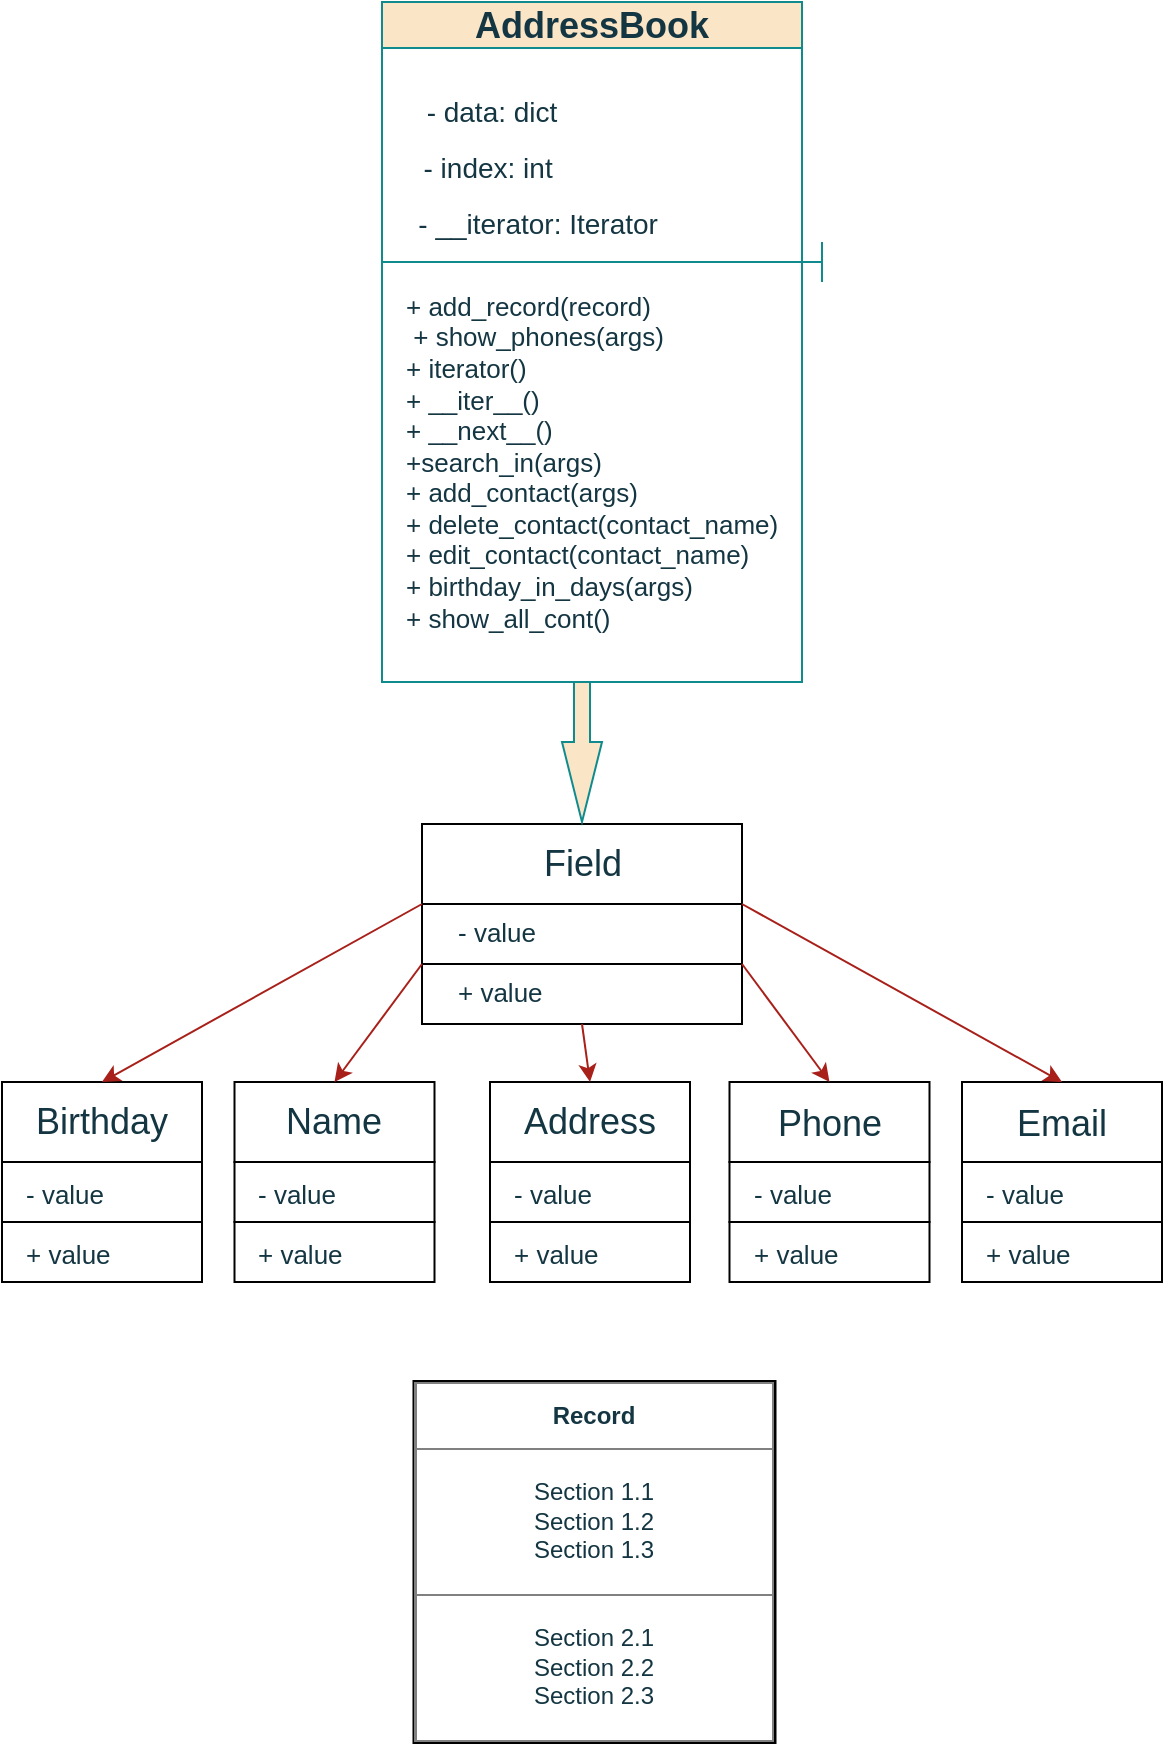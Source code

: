 <mxfile version="21.6.3" type="github">
  <diagram name="Сторінка-1" id="X34uXBFHBQ1U8Xl85ax0">
    <mxGraphModel dx="538" dy="277" grid="1" gridSize="10" guides="1" tooltips="1" connect="1" arrows="1" fold="1" page="1" pageScale="1" pageWidth="827" pageHeight="1169" math="0" shadow="0">
      <root>
        <mxCell id="0" />
        <mxCell id="1" parent="0" />
        <mxCell id="awaDhILhFS4YZEdiU3oN-5" value="&lt;font style=&quot;font-size: 18px;&quot;&gt;AddressBook&lt;/font&gt;" style="swimlane;whiteSpace=wrap;html=1;strokeColor=#0F8B8D;labelBackgroundColor=none;fillColor=#FAE5C7;fontColor=#143642;" vertex="1" parent="1">
          <mxGeometry x="300" y="30" width="210" height="340" as="geometry">
            <mxRectangle x="300" y="30" width="120" height="30" as="alternateBounds" />
          </mxGeometry>
        </mxCell>
        <mxCell id="awaDhILhFS4YZEdiU3oN-7" value="- data: dict" style="text;html=1;strokeColor=none;fillColor=none;align=center;verticalAlign=middle;whiteSpace=wrap;rounded=0;fontColor=#143642;fontSize=14;" vertex="1" parent="awaDhILhFS4YZEdiU3oN-5">
          <mxGeometry x="10" y="40" width="90" height="30" as="geometry" />
        </mxCell>
        <mxCell id="awaDhILhFS4YZEdiU3oN-10" value="- index: int&amp;nbsp;" style="text;html=1;strokeColor=none;fillColor=none;align=center;verticalAlign=middle;whiteSpace=wrap;rounded=0;fontColor=#143642;fontSize=14;" vertex="1" parent="awaDhILhFS4YZEdiU3oN-5">
          <mxGeometry x="10" y="68" width="90" height="30" as="geometry" />
        </mxCell>
        <mxCell id="awaDhILhFS4YZEdiU3oN-12" value="" style="shape=crossbar;whiteSpace=wrap;html=1;rounded=1;strokeColor=#0F8B8D;fontColor=#143642;fillColor=#FAE5C7;" vertex="1" parent="awaDhILhFS4YZEdiU3oN-5">
          <mxGeometry y="120" width="220" height="20" as="geometry" />
        </mxCell>
        <mxCell id="awaDhILhFS4YZEdiU3oN-16" value="&lt;div style=&quot;font-size: 13px;&quot;&gt;&lt;font style=&quot;font-size: 13px;&quot;&gt;+ add_record(record)&amp;nbsp; &amp;nbsp; &amp;nbsp; &amp;nbsp; &amp;nbsp; &amp;nbsp; &amp;nbsp;&lt;/font&gt;&lt;/div&gt;&lt;div style=&quot;font-size: 13px;&quot;&gt;&lt;font style=&quot;font-size: 13px;&quot;&gt;&amp;nbsp;+ show_phones(args)&amp;nbsp; &amp;nbsp; &amp;nbsp; &amp;nbsp; &amp;nbsp; &amp;nbsp; &amp;nbsp;&lt;/font&gt;&lt;/div&gt;&lt;div style=&quot;font-size: 13px;&quot;&gt;&lt;span style=&quot;background-color: initial;&quot;&gt;&lt;font style=&quot;font-size: 13px;&quot;&gt;+ iterator()&amp;nbsp; &amp;nbsp; &amp;nbsp; &amp;nbsp; &amp;nbsp; &amp;nbsp; &amp;nbsp; &amp;nbsp; &amp;nbsp; &amp;nbsp; &amp;nbsp;&lt;/font&gt;&lt;/span&gt;&lt;/div&gt;&lt;div style=&quot;font-size: 13px;&quot;&gt;&lt;span style=&quot;background-color: initial;&quot;&gt;&lt;font style=&quot;font-size: 13px;&quot;&gt;+ __iter__()&amp;nbsp; &amp;nbsp; &amp;nbsp; &amp;nbsp; &amp;nbsp; &amp;nbsp; &amp;nbsp; &amp;nbsp; &amp;nbsp; &amp;nbsp;&lt;/font&gt;&lt;/span&gt;&lt;/div&gt;&lt;div style=&quot;font-size: 13px;&quot;&gt;&lt;font style=&quot;font-size: 13px;&quot;&gt;+ __next__()&amp;nbsp; &amp;nbsp; &amp;nbsp; &amp;nbsp; &amp;nbsp; &amp;nbsp; &amp;nbsp; &amp;nbsp; &amp;nbsp; &amp;nbsp;&amp;nbsp;&lt;span style=&quot;background-color: initial;&quot;&gt;&amp;nbsp; &amp;nbsp; +search_in(args)&amp;nbsp; &amp;nbsp; &amp;nbsp; &amp;nbsp; &amp;nbsp; &amp;nbsp; &amp;nbsp;&amp;nbsp;&lt;/span&gt;&lt;/font&gt;&lt;/div&gt;&lt;div style=&quot;font-size: 13px;&quot;&gt;&lt;font style=&quot;font-size: 13px;&quot;&gt;+ add_contact(args)&amp;nbsp; &amp;nbsp; &amp;nbsp; &amp;nbsp; &amp;nbsp;&lt;/font&gt;&lt;/div&gt;&lt;div style=&quot;font-size: 13px;&quot;&gt;&lt;span style=&quot;background-color: initial;&quot;&gt;&lt;font style=&quot;font-size: 13px;&quot;&gt;+ delete_contact(contact_name)&amp;nbsp;&amp;nbsp;&lt;/font&gt;&lt;/span&gt;&lt;/div&gt;&lt;div style=&quot;font-size: 13px;&quot;&gt;&lt;font style=&quot;font-size: 13px;&quot;&gt;+ edit_contact(contact_name)&amp;nbsp; &amp;nbsp; &amp;nbsp;&lt;/font&gt;&lt;/div&gt;&lt;div style=&quot;font-size: 13px;&quot;&gt;&lt;font style=&quot;font-size: 13px;&quot;&gt;+ birthday_in_days(args)&amp;nbsp;&lt;/font&gt;&lt;/div&gt;&lt;div style=&quot;font-size: 13px;&quot;&gt;&lt;font style=&quot;font-size: 13px;&quot;&gt;+ show_all_cont()&lt;/font&gt;&lt;/div&gt;" style="text;html=1;strokeColor=none;fillColor=none;align=left;verticalAlign=middle;whiteSpace=wrap;rounded=0;fontColor=#143642;" vertex="1" parent="awaDhILhFS4YZEdiU3oN-5">
          <mxGeometry x="10" y="120" width="200" height="220" as="geometry" />
        </mxCell>
        <mxCell id="awaDhILhFS4YZEdiU3oN-17" style="edgeStyle=orthogonalEdgeStyle;rounded=0;orthogonalLoop=1;jettySize=auto;html=1;exitX=0.5;exitY=1;exitDx=0;exitDy=0;strokeColor=#A8201A;fontColor=#143642;fillColor=#FAE5C7;" edge="1" parent="awaDhILhFS4YZEdiU3oN-5" source="awaDhILhFS4YZEdiU3oN-16" target="awaDhILhFS4YZEdiU3oN-16">
          <mxGeometry relative="1" as="geometry" />
        </mxCell>
        <mxCell id="awaDhILhFS4YZEdiU3oN-11" value="- __iterator: Iterator&amp;nbsp;" style="text;html=1;strokeColor=none;fillColor=none;align=center;verticalAlign=middle;whiteSpace=wrap;rounded=0;fontColor=#143642;fontSize=14;" vertex="1" parent="1">
          <mxGeometry x="310" y="126" width="140" height="30" as="geometry" />
        </mxCell>
        <mxCell id="awaDhILhFS4YZEdiU3oN-18" value="" style="rounded=0;whiteSpace=wrap;html=1;" vertex="1" parent="1">
          <mxGeometry x="320" y="441" width="160" height="40" as="geometry" />
        </mxCell>
        <mxCell id="awaDhILhFS4YZEdiU3oN-19" value="Field    " style="text;html=1;strokeColor=none;fillColor=none;align=center;verticalAlign=middle;whiteSpace=wrap;rounded=0;fontColor=#143642;fontSize=18;" vertex="1" parent="1">
          <mxGeometry x="332.5" y="446" width="135" height="30" as="geometry" />
        </mxCell>
        <mxCell id="awaDhILhFS4YZEdiU3oN-20" value="" style="rounded=0;whiteSpace=wrap;html=1;" vertex="1" parent="1">
          <mxGeometry x="320" y="481" width="160" height="30" as="geometry" />
        </mxCell>
        <mxCell id="awaDhILhFS4YZEdiU3oN-21" value="&lt;font style=&quot;font-size: 13px;&quot;&gt;- value&lt;/font&gt;" style="text;html=1;strokeColor=none;fillColor=none;align=left;verticalAlign=middle;whiteSpace=wrap;rounded=0;fontColor=#143642;fontSize=18;" vertex="1" parent="1">
          <mxGeometry x="335.5" y="481" width="124.5" height="25" as="geometry" />
        </mxCell>
        <mxCell id="awaDhILhFS4YZEdiU3oN-22" value="" style="rounded=0;whiteSpace=wrap;html=1;" vertex="1" parent="1">
          <mxGeometry x="320" y="511" width="160" height="30" as="geometry" />
        </mxCell>
        <mxCell id="awaDhILhFS4YZEdiU3oN-23" value="&lt;font style=&quot;font-size: 13px;&quot;&gt;+ value&lt;/font&gt;" style="text;html=1;strokeColor=none;fillColor=none;align=left;verticalAlign=middle;whiteSpace=wrap;rounded=0;fontColor=#143642;fontSize=18;" vertex="1" parent="1">
          <mxGeometry x="335.5" y="511" width="124.5" height="25" as="geometry" />
        </mxCell>
        <mxCell id="awaDhILhFS4YZEdiU3oN-24" value="" style="html=1;shadow=0;dashed=0;align=center;verticalAlign=middle;shape=mxgraph.arrows2.arrow;dy=0.6;dx=40;direction=south;notch=0;strokeColor=#0F8B8D;fontColor=#143642;fillColor=#FAE5C7;" vertex="1" parent="1">
          <mxGeometry x="390" y="370" width="20" height="70" as="geometry" />
        </mxCell>
        <mxCell id="awaDhILhFS4YZEdiU3oN-31" value="" style="rounded=0;whiteSpace=wrap;html=1;" vertex="1" parent="1">
          <mxGeometry x="354" y="570" width="100" height="40" as="geometry" />
        </mxCell>
        <mxCell id="awaDhILhFS4YZEdiU3oN-32" value="Address " style="text;html=1;strokeColor=none;fillColor=none;align=center;verticalAlign=middle;whiteSpace=wrap;rounded=0;fontColor=#143642;fontSize=18;" vertex="1" parent="1">
          <mxGeometry x="364" y="575" width="80" height="30" as="geometry" />
        </mxCell>
        <mxCell id="awaDhILhFS4YZEdiU3oN-33" value="" style="rounded=0;whiteSpace=wrap;html=1;" vertex="1" parent="1">
          <mxGeometry x="354" y="610" width="100" height="30" as="geometry" />
        </mxCell>
        <mxCell id="awaDhILhFS4YZEdiU3oN-34" value="&lt;font style=&quot;font-size: 13px;&quot;&gt;- value&lt;/font&gt;" style="text;html=1;strokeColor=none;fillColor=none;align=left;verticalAlign=middle;whiteSpace=wrap;rounded=0;fontColor=#143642;fontSize=18;" vertex="1" parent="1">
          <mxGeometry x="364" y="610" width="70" height="30" as="geometry" />
        </mxCell>
        <mxCell id="awaDhILhFS4YZEdiU3oN-35" value="" style="rounded=0;whiteSpace=wrap;html=1;" vertex="1" parent="1">
          <mxGeometry x="354" y="640" width="100" height="30" as="geometry" />
        </mxCell>
        <mxCell id="awaDhILhFS4YZEdiU3oN-36" value="&lt;font style=&quot;font-size: 13px;&quot;&gt;+ value&lt;/font&gt;" style="text;html=1;strokeColor=none;fillColor=none;align=left;verticalAlign=middle;whiteSpace=wrap;rounded=0;fontColor=#143642;fontSize=18;" vertex="1" parent="1">
          <mxGeometry x="364" y="640" width="60" height="30" as="geometry" />
        </mxCell>
        <mxCell id="awaDhILhFS4YZEdiU3oN-52" value="" style="rounded=0;whiteSpace=wrap;html=1;" vertex="1" parent="1">
          <mxGeometry x="473.75" y="570" width="100" height="40" as="geometry" />
        </mxCell>
        <mxCell id="awaDhILhFS4YZEdiU3oN-53" value="Phone " style="text;html=1;strokeColor=none;fillColor=none;align=center;verticalAlign=middle;whiteSpace=wrap;rounded=0;fontColor=#143642;fontSize=18;" vertex="1" parent="1">
          <mxGeometry x="483.75" y="576" width="80" height="30" as="geometry" />
        </mxCell>
        <mxCell id="awaDhILhFS4YZEdiU3oN-54" value="" style="rounded=0;whiteSpace=wrap;html=1;" vertex="1" parent="1">
          <mxGeometry x="473.75" y="610" width="100" height="30" as="geometry" />
        </mxCell>
        <mxCell id="awaDhILhFS4YZEdiU3oN-55" value="&lt;font style=&quot;font-size: 13px;&quot;&gt;- value&lt;/font&gt;" style="text;html=1;strokeColor=none;fillColor=none;align=left;verticalAlign=middle;whiteSpace=wrap;rounded=0;fontColor=#143642;fontSize=18;" vertex="1" parent="1">
          <mxGeometry x="483.75" y="610" width="70" height="30" as="geometry" />
        </mxCell>
        <mxCell id="awaDhILhFS4YZEdiU3oN-56" value="" style="rounded=0;whiteSpace=wrap;html=1;" vertex="1" parent="1">
          <mxGeometry x="473.75" y="640" width="100" height="30" as="geometry" />
        </mxCell>
        <mxCell id="awaDhILhFS4YZEdiU3oN-57" value="&lt;font style=&quot;font-size: 13px;&quot;&gt;+ value&lt;/font&gt;" style="text;html=1;strokeColor=none;fillColor=none;align=left;verticalAlign=middle;whiteSpace=wrap;rounded=0;fontColor=#143642;fontSize=18;" vertex="1" parent="1">
          <mxGeometry x="483.75" y="640" width="60" height="30" as="geometry" />
        </mxCell>
        <mxCell id="awaDhILhFS4YZEdiU3oN-58" value="" style="rounded=0;whiteSpace=wrap;html=1;" vertex="1" parent="1">
          <mxGeometry x="226.25" y="570" width="100" height="40" as="geometry" />
        </mxCell>
        <mxCell id="awaDhILhFS4YZEdiU3oN-59" value="Name  " style="text;html=1;strokeColor=none;fillColor=none;align=center;verticalAlign=middle;whiteSpace=wrap;rounded=0;fontColor=#143642;fontSize=18;" vertex="1" parent="1">
          <mxGeometry x="236.25" y="575" width="80" height="30" as="geometry" />
        </mxCell>
        <mxCell id="awaDhILhFS4YZEdiU3oN-60" value="" style="rounded=0;whiteSpace=wrap;html=1;" vertex="1" parent="1">
          <mxGeometry x="226.25" y="610" width="100" height="30" as="geometry" />
        </mxCell>
        <mxCell id="awaDhILhFS4YZEdiU3oN-61" value="&lt;font style=&quot;font-size: 13px;&quot;&gt;- value&lt;/font&gt;" style="text;html=1;strokeColor=none;fillColor=none;align=left;verticalAlign=middle;whiteSpace=wrap;rounded=0;fontColor=#143642;fontSize=18;" vertex="1" parent="1">
          <mxGeometry x="236.25" y="610" width="70" height="30" as="geometry" />
        </mxCell>
        <mxCell id="awaDhILhFS4YZEdiU3oN-62" value="" style="rounded=0;whiteSpace=wrap;html=1;" vertex="1" parent="1">
          <mxGeometry x="226.25" y="640" width="100" height="30" as="geometry" />
        </mxCell>
        <mxCell id="awaDhILhFS4YZEdiU3oN-63" value="&lt;font style=&quot;font-size: 13px;&quot;&gt;+ value&lt;/font&gt;" style="text;html=1;strokeColor=none;fillColor=none;align=left;verticalAlign=middle;whiteSpace=wrap;rounded=0;fontColor=#143642;fontSize=18;" vertex="1" parent="1">
          <mxGeometry x="236.25" y="640" width="60" height="30" as="geometry" />
        </mxCell>
        <mxCell id="awaDhILhFS4YZEdiU3oN-64" value="" style="rounded=0;whiteSpace=wrap;html=1;" vertex="1" parent="1">
          <mxGeometry x="590" y="570" width="100" height="40" as="geometry" />
        </mxCell>
        <mxCell id="awaDhILhFS4YZEdiU3oN-65" value="Email   " style="text;html=1;strokeColor=none;fillColor=none;align=center;verticalAlign=middle;whiteSpace=wrap;rounded=0;fontColor=#143642;fontSize=18;" vertex="1" parent="1">
          <mxGeometry x="600" y="576" width="80" height="30" as="geometry" />
        </mxCell>
        <mxCell id="awaDhILhFS4YZEdiU3oN-66" value="" style="rounded=0;whiteSpace=wrap;html=1;" vertex="1" parent="1">
          <mxGeometry x="590" y="610" width="100" height="30" as="geometry" />
        </mxCell>
        <mxCell id="awaDhILhFS4YZEdiU3oN-67" value="&lt;font style=&quot;font-size: 13px;&quot;&gt;- value&lt;/font&gt;" style="text;html=1;strokeColor=none;fillColor=none;align=left;verticalAlign=middle;whiteSpace=wrap;rounded=0;fontColor=#143642;fontSize=18;" vertex="1" parent="1">
          <mxGeometry x="600" y="610" width="70" height="30" as="geometry" />
        </mxCell>
        <mxCell id="awaDhILhFS4YZEdiU3oN-68" value="" style="rounded=0;whiteSpace=wrap;html=1;" vertex="1" parent="1">
          <mxGeometry x="590" y="640" width="100" height="30" as="geometry" />
        </mxCell>
        <mxCell id="awaDhILhFS4YZEdiU3oN-69" value="&lt;font style=&quot;font-size: 13px;&quot;&gt;+ value&lt;/font&gt;" style="text;html=1;strokeColor=none;fillColor=none;align=left;verticalAlign=middle;whiteSpace=wrap;rounded=0;fontColor=#143642;fontSize=18;" vertex="1" parent="1">
          <mxGeometry x="600" y="640" width="60" height="30" as="geometry" />
        </mxCell>
        <mxCell id="awaDhILhFS4YZEdiU3oN-70" value="" style="rounded=0;whiteSpace=wrap;html=1;" vertex="1" parent="1">
          <mxGeometry x="110" y="570" width="100" height="40" as="geometry" />
        </mxCell>
        <mxCell id="awaDhILhFS4YZEdiU3oN-71" value="Birthday " style="text;html=1;strokeColor=none;fillColor=none;align=center;verticalAlign=middle;whiteSpace=wrap;rounded=0;fontColor=#143642;fontSize=18;" vertex="1" parent="1">
          <mxGeometry x="120" y="575" width="80" height="30" as="geometry" />
        </mxCell>
        <mxCell id="awaDhILhFS4YZEdiU3oN-72" value="" style="rounded=0;whiteSpace=wrap;html=1;" vertex="1" parent="1">
          <mxGeometry x="110" y="610" width="100" height="30" as="geometry" />
        </mxCell>
        <mxCell id="awaDhILhFS4YZEdiU3oN-73" value="&lt;font style=&quot;font-size: 13px;&quot;&gt;- value&lt;/font&gt;" style="text;html=1;strokeColor=none;fillColor=none;align=left;verticalAlign=middle;whiteSpace=wrap;rounded=0;fontColor=#143642;fontSize=18;" vertex="1" parent="1">
          <mxGeometry x="120" y="610" width="70" height="30" as="geometry" />
        </mxCell>
        <mxCell id="awaDhILhFS4YZEdiU3oN-74" value="" style="rounded=0;whiteSpace=wrap;html=1;" vertex="1" parent="1">
          <mxGeometry x="110" y="640" width="100" height="30" as="geometry" />
        </mxCell>
        <mxCell id="awaDhILhFS4YZEdiU3oN-75" value="&lt;font style=&quot;font-size: 13px;&quot;&gt;+ value&lt;/font&gt;" style="text;html=1;strokeColor=none;fillColor=none;align=left;verticalAlign=middle;whiteSpace=wrap;rounded=0;fontColor=#143642;fontSize=18;" vertex="1" parent="1">
          <mxGeometry x="120" y="640" width="60" height="30" as="geometry" />
        </mxCell>
        <mxCell id="awaDhILhFS4YZEdiU3oN-78" value="" style="endArrow=classic;html=1;rounded=0;strokeColor=#A8201A;fontColor=#143642;fillColor=#FAE5C7;entryX=0.5;entryY=0;entryDx=0;entryDy=0;exitX=0;exitY=1;exitDx=0;exitDy=0;" edge="1" parent="1" source="awaDhILhFS4YZEdiU3oN-20" target="awaDhILhFS4YZEdiU3oN-58">
          <mxGeometry width="50" height="50" relative="1" as="geometry">
            <mxPoint x="310" y="510" as="sourcePoint" />
            <mxPoint x="260" y="560" as="targetPoint" />
          </mxGeometry>
        </mxCell>
        <mxCell id="awaDhILhFS4YZEdiU3oN-79" value="" style="endArrow=classic;html=1;rounded=0;strokeColor=#A8201A;fontColor=#143642;fillColor=#FAE5C7;exitX=0;exitY=1;exitDx=0;exitDy=0;entryX=0.5;entryY=0;entryDx=0;entryDy=0;" edge="1" parent="1" source="awaDhILhFS4YZEdiU3oN-18" target="awaDhILhFS4YZEdiU3oN-70">
          <mxGeometry width="50" height="50" relative="1" as="geometry">
            <mxPoint x="310" y="480" as="sourcePoint" />
            <mxPoint x="200" y="556" as="targetPoint" />
          </mxGeometry>
        </mxCell>
        <mxCell id="awaDhILhFS4YZEdiU3oN-80" value="" style="endArrow=classic;html=1;rounded=0;strokeColor=#A8201A;fontColor=#143642;fillColor=#FAE5C7;exitX=1;exitY=1;exitDx=0;exitDy=0;entryX=0.5;entryY=0;entryDx=0;entryDy=0;" edge="1" parent="1" source="awaDhILhFS4YZEdiU3oN-18" target="awaDhILhFS4YZEdiU3oN-64">
          <mxGeometry width="50" height="50" relative="1" as="geometry">
            <mxPoint x="500" y="480" as="sourcePoint" />
            <mxPoint x="600" y="556" as="targetPoint" />
          </mxGeometry>
        </mxCell>
        <mxCell id="awaDhILhFS4YZEdiU3oN-82" value="" style="endArrow=classic;html=1;rounded=0;strokeColor=#A8201A;fontColor=#143642;fillColor=#FAE5C7;entryX=0.5;entryY=0;entryDx=0;entryDy=0;exitX=1;exitY=0;exitDx=0;exitDy=0;" edge="1" parent="1" source="awaDhILhFS4YZEdiU3oN-22" target="awaDhILhFS4YZEdiU3oN-52">
          <mxGeometry width="50" height="50" relative="1" as="geometry">
            <mxPoint x="548.75" y="520" as="sourcePoint" />
            <mxPoint x="498.75" y="570" as="targetPoint" />
          </mxGeometry>
        </mxCell>
        <mxCell id="awaDhILhFS4YZEdiU3oN-83" value="" style="endArrow=classic;html=1;rounded=0;strokeColor=#A8201A;fontColor=#143642;fillColor=#FAE5C7;entryX=0.5;entryY=0;entryDx=0;entryDy=0;exitX=0.5;exitY=1;exitDx=0;exitDy=0;" edge="1" parent="1" source="awaDhILhFS4YZEdiU3oN-22" target="awaDhILhFS4YZEdiU3oN-31">
          <mxGeometry width="50" height="50" relative="1" as="geometry">
            <mxPoint x="330" y="521" as="sourcePoint" />
            <mxPoint x="286" y="580" as="targetPoint" />
          </mxGeometry>
        </mxCell>
        <mxCell id="awaDhILhFS4YZEdiU3oN-102" value="&lt;table align=&quot;right&quot; border=&quot;1&quot; width=&quot;100%&quot; height=&quot;100%&quot; cellpadding=&quot;4&quot; style=&quot;width:100%;height:100%;border-collapse:collapse;&quot;&gt;&lt;tbody&gt;&lt;tr&gt;&lt;th align=&quot;center&quot;&gt;&lt;b&gt;Record&lt;/b&gt;&lt;/th&gt;&lt;/tr&gt;&lt;tr&gt;&lt;td align=&quot;center&quot;&gt;Section 1.1&lt;br&gt;Section 1.2&lt;br&gt;Section 1.3&lt;/td&gt;&lt;/tr&gt;&lt;tr&gt;&lt;td align=&quot;center&quot;&gt;Section 2.1&lt;br&gt;Section 2.2&lt;br&gt;Section 2.3&lt;/td&gt;&lt;/tr&gt;&lt;/tbody&gt;&lt;/table&gt;" style="text;html=1;whiteSpace=wrap;strokeColor=default;fillColor=none;overflow=fill;fontColor=#143642;perimeterSpacing=5;strokeWidth=2;" vertex="1" parent="1">
          <mxGeometry x="316.25" y="720" width="180" height="180" as="geometry" />
        </mxCell>
      </root>
    </mxGraphModel>
  </diagram>
</mxfile>
